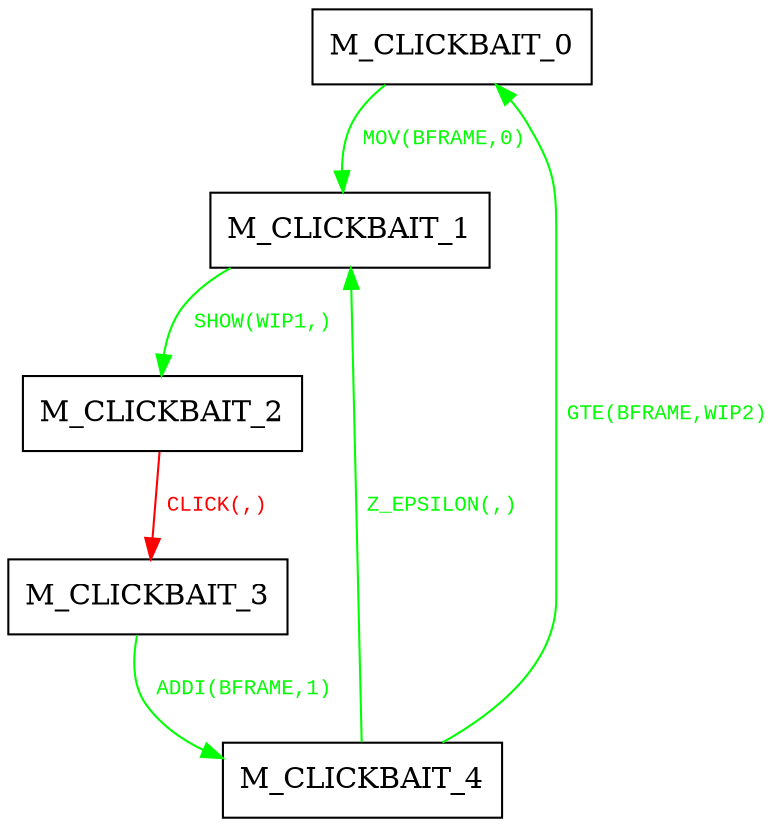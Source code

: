 digraph {
 node [shape=record];
"M_CLICKBAIT_0" -> "M_CLICKBAIT_1"[color=green, fontcolor=green, label=< <font face="Courier New" point-size="10">
MOV(BFRAME,0)<br/>
</font>>];
"M_CLICKBAIT_1" -> "M_CLICKBAIT_2"[color=green, fontcolor=green, label=< <font face="Courier New" point-size="10">
SHOW(WIP1,)<br/>
</font>>];
"M_CLICKBAIT_2" -> "M_CLICKBAIT_3"[color=red, fontcolor=red, label=< <font face="Courier New" point-size="10">
CLICK(,)<br/>
</font>>];
"M_CLICKBAIT_3" -> "M_CLICKBAIT_4"[color=green, fontcolor=green, label=< <font face="Courier New" point-size="10">
ADDI(BFRAME,1)<br/>
</font>>];
"M_CLICKBAIT_4" -> "M_CLICKBAIT_0"[color=green, fontcolor=green, label=< <font face="Courier New" point-size="10">
GTE(BFRAME,WIP2)<br/>
</font>>];
"M_CLICKBAIT_4" -> "M_CLICKBAIT_1"[color=green, fontcolor=green, label=< <font face="Courier New" point-size="10">
Z_EPSILON(,)<br/>
</font>>];
}
